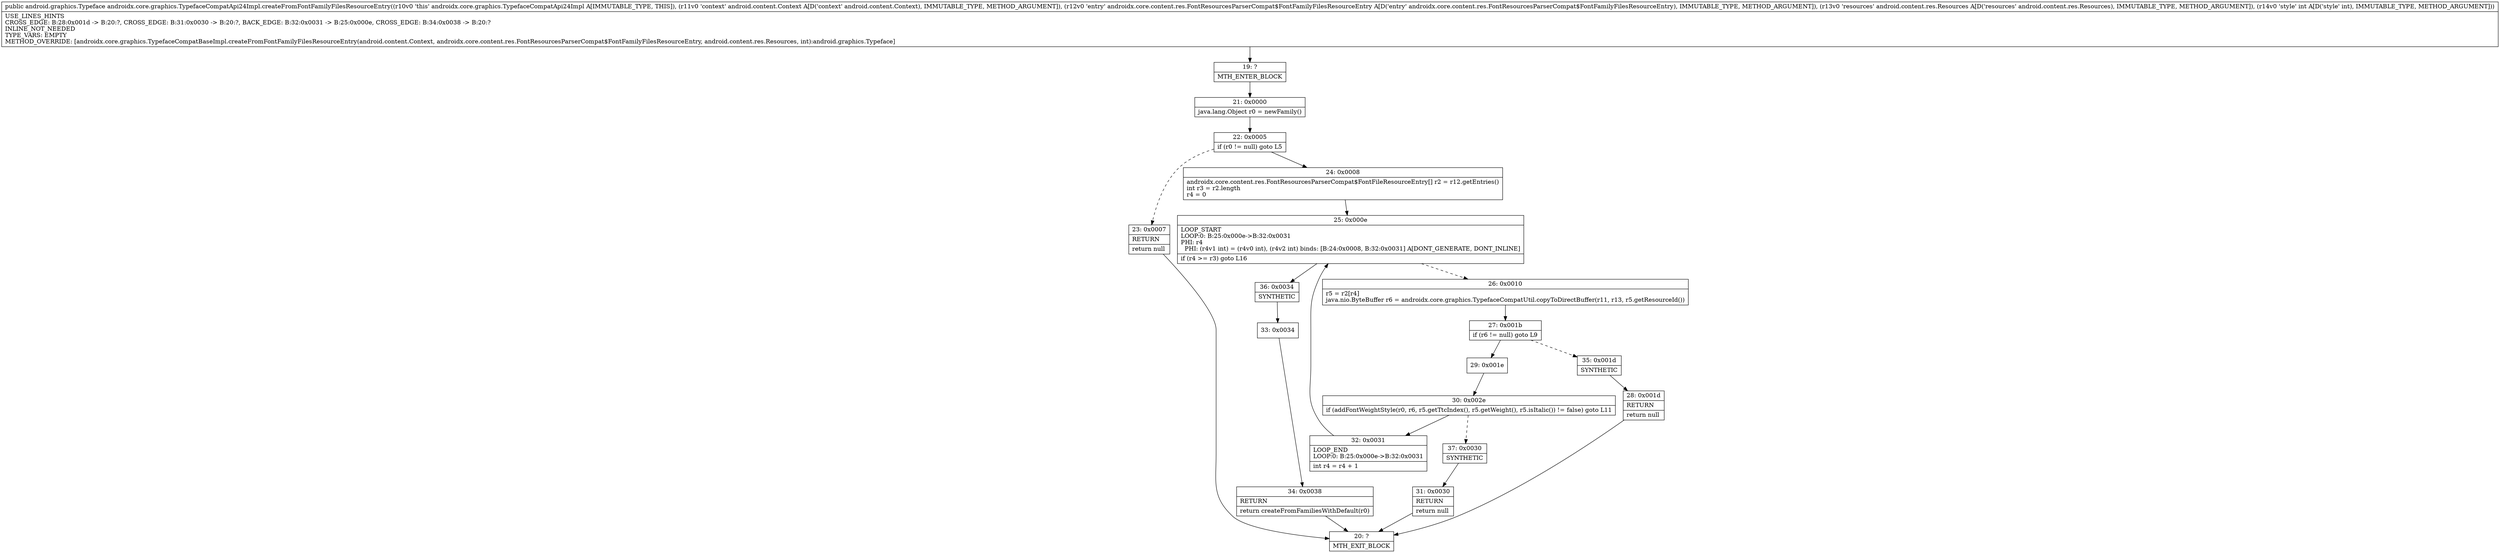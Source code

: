 digraph "CFG forandroidx.core.graphics.TypefaceCompatApi24Impl.createFromFontFamilyFilesResourceEntry(Landroid\/content\/Context;Landroidx\/core\/content\/res\/FontResourcesParserCompat$FontFamilyFilesResourceEntry;Landroid\/content\/res\/Resources;I)Landroid\/graphics\/Typeface;" {
Node_19 [shape=record,label="{19\:\ ?|MTH_ENTER_BLOCK\l}"];
Node_21 [shape=record,label="{21\:\ 0x0000|java.lang.Object r0 = newFamily()\l}"];
Node_22 [shape=record,label="{22\:\ 0x0005|if (r0 != null) goto L5\l}"];
Node_23 [shape=record,label="{23\:\ 0x0007|RETURN\l|return null\l}"];
Node_20 [shape=record,label="{20\:\ ?|MTH_EXIT_BLOCK\l}"];
Node_24 [shape=record,label="{24\:\ 0x0008|androidx.core.content.res.FontResourcesParserCompat$FontFileResourceEntry[] r2 = r12.getEntries()\lint r3 = r2.length\lr4 = 0\l}"];
Node_25 [shape=record,label="{25\:\ 0x000e|LOOP_START\lLOOP:0: B:25:0x000e\-\>B:32:0x0031\lPHI: r4 \l  PHI: (r4v1 int) = (r4v0 int), (r4v2 int) binds: [B:24:0x0008, B:32:0x0031] A[DONT_GENERATE, DONT_INLINE]\l|if (r4 \>= r3) goto L16\l}"];
Node_26 [shape=record,label="{26\:\ 0x0010|r5 = r2[r4]\ljava.nio.ByteBuffer r6 = androidx.core.graphics.TypefaceCompatUtil.copyToDirectBuffer(r11, r13, r5.getResourceId())\l}"];
Node_27 [shape=record,label="{27\:\ 0x001b|if (r6 != null) goto L9\l}"];
Node_29 [shape=record,label="{29\:\ 0x001e}"];
Node_30 [shape=record,label="{30\:\ 0x002e|if (addFontWeightStyle(r0, r6, r5.getTtcIndex(), r5.getWeight(), r5.isItalic()) != false) goto L11\l}"];
Node_32 [shape=record,label="{32\:\ 0x0031|LOOP_END\lLOOP:0: B:25:0x000e\-\>B:32:0x0031\l|int r4 = r4 + 1\l}"];
Node_37 [shape=record,label="{37\:\ 0x0030|SYNTHETIC\l}"];
Node_31 [shape=record,label="{31\:\ 0x0030|RETURN\l|return null\l}"];
Node_35 [shape=record,label="{35\:\ 0x001d|SYNTHETIC\l}"];
Node_28 [shape=record,label="{28\:\ 0x001d|RETURN\l|return null\l}"];
Node_36 [shape=record,label="{36\:\ 0x0034|SYNTHETIC\l}"];
Node_33 [shape=record,label="{33\:\ 0x0034}"];
Node_34 [shape=record,label="{34\:\ 0x0038|RETURN\l|return createFromFamiliesWithDefault(r0)\l}"];
MethodNode[shape=record,label="{public android.graphics.Typeface androidx.core.graphics.TypefaceCompatApi24Impl.createFromFontFamilyFilesResourceEntry((r10v0 'this' androidx.core.graphics.TypefaceCompatApi24Impl A[IMMUTABLE_TYPE, THIS]), (r11v0 'context' android.content.Context A[D('context' android.content.Context), IMMUTABLE_TYPE, METHOD_ARGUMENT]), (r12v0 'entry' androidx.core.content.res.FontResourcesParserCompat$FontFamilyFilesResourceEntry A[D('entry' androidx.core.content.res.FontResourcesParserCompat$FontFamilyFilesResourceEntry), IMMUTABLE_TYPE, METHOD_ARGUMENT]), (r13v0 'resources' android.content.res.Resources A[D('resources' android.content.res.Resources), IMMUTABLE_TYPE, METHOD_ARGUMENT]), (r14v0 'style' int A[D('style' int), IMMUTABLE_TYPE, METHOD_ARGUMENT]))  | USE_LINES_HINTS\lCROSS_EDGE: B:28:0x001d \-\> B:20:?, CROSS_EDGE: B:31:0x0030 \-\> B:20:?, BACK_EDGE: B:32:0x0031 \-\> B:25:0x000e, CROSS_EDGE: B:34:0x0038 \-\> B:20:?\lINLINE_NOT_NEEDED\lTYPE_VARS: EMPTY\lMETHOD_OVERRIDE: [androidx.core.graphics.TypefaceCompatBaseImpl.createFromFontFamilyFilesResourceEntry(android.content.Context, androidx.core.content.res.FontResourcesParserCompat$FontFamilyFilesResourceEntry, android.content.res.Resources, int):android.graphics.Typeface]\l}"];
MethodNode -> Node_19;Node_19 -> Node_21;
Node_21 -> Node_22;
Node_22 -> Node_23[style=dashed];
Node_22 -> Node_24;
Node_23 -> Node_20;
Node_24 -> Node_25;
Node_25 -> Node_26[style=dashed];
Node_25 -> Node_36;
Node_26 -> Node_27;
Node_27 -> Node_29;
Node_27 -> Node_35[style=dashed];
Node_29 -> Node_30;
Node_30 -> Node_32;
Node_30 -> Node_37[style=dashed];
Node_32 -> Node_25;
Node_37 -> Node_31;
Node_31 -> Node_20;
Node_35 -> Node_28;
Node_28 -> Node_20;
Node_36 -> Node_33;
Node_33 -> Node_34;
Node_34 -> Node_20;
}

